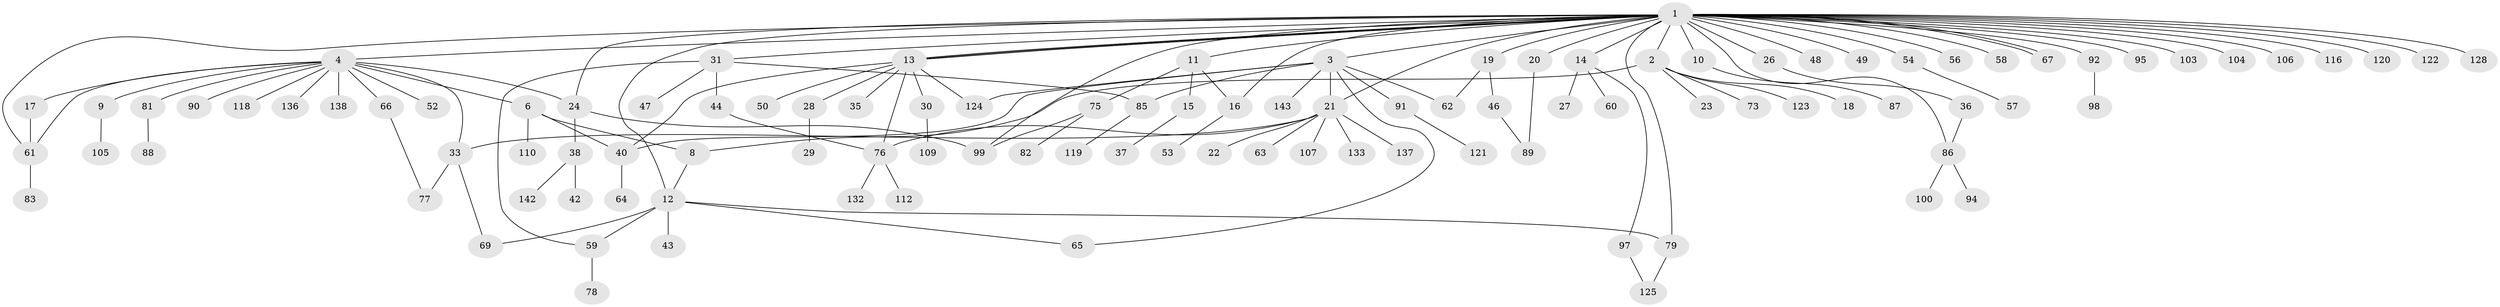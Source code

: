 // original degree distribution, {39: 0.006993006993006993, 6: 0.006993006993006993, 9: 0.013986013986013986, 10: 0.013986013986013986, 2: 0.1958041958041958, 4: 0.08391608391608392, 3: 0.13286713286713286, 7: 0.006993006993006993, 11: 0.006993006993006993, 5: 0.013986013986013986, 1: 0.5174825174825175}
// Generated by graph-tools (version 1.1) at 2025/11/02/27/25 16:11:11]
// undirected, 106 vertices, 133 edges
graph export_dot {
graph [start="1"]
  node [color=gray90,style=filled];
  1 [super="+127"];
  2 [super="+45"];
  3 [super="+55"];
  4 [super="+5"];
  6 [super="+7"];
  8 [super="+34"];
  9;
  10 [super="+32"];
  11 [super="+25"];
  12 [super="+51"];
  13 [super="+70"];
  14 [super="+80"];
  15 [super="+74"];
  16 [super="+114"];
  17 [super="+108"];
  18;
  19 [super="+113"];
  20 [super="+68"];
  21 [super="+140"];
  22 [super="+72"];
  23;
  24 [super="+126"];
  26;
  27;
  28 [super="+39"];
  29;
  30 [super="+117"];
  31 [super="+41"];
  33 [super="+139"];
  35;
  36 [super="+141"];
  37 [super="+84"];
  38;
  40;
  42;
  43;
  44;
  46;
  47;
  48;
  49;
  50;
  52;
  53;
  54;
  56;
  57;
  58;
  59;
  60;
  61 [super="+102"];
  62;
  63 [super="+96"];
  64;
  65;
  66 [super="+71"];
  67 [super="+129"];
  69;
  73;
  75 [super="+115"];
  76 [super="+101"];
  77;
  78;
  79 [super="+130"];
  81;
  82;
  83 [super="+134"];
  85;
  86;
  87;
  88;
  89 [super="+131"];
  90;
  91 [super="+93"];
  92 [super="+135"];
  94;
  95;
  97 [super="+111"];
  98;
  99;
  100;
  103;
  104;
  105;
  106;
  107;
  109;
  110;
  112;
  116;
  118;
  119;
  120;
  121;
  122;
  123;
  124;
  125;
  128;
  132;
  133;
  136;
  137;
  138;
  142;
  143;
  1 -- 2;
  1 -- 3;
  1 -- 4;
  1 -- 10;
  1 -- 11;
  1 -- 12 [weight=2];
  1 -- 13;
  1 -- 13;
  1 -- 13;
  1 -- 14;
  1 -- 16;
  1 -- 19;
  1 -- 20;
  1 -- 21;
  1 -- 24;
  1 -- 26;
  1 -- 31;
  1 -- 48;
  1 -- 49;
  1 -- 54;
  1 -- 56;
  1 -- 58;
  1 -- 61;
  1 -- 67;
  1 -- 67;
  1 -- 79;
  1 -- 86;
  1 -- 92;
  1 -- 95;
  1 -- 99;
  1 -- 103;
  1 -- 104;
  1 -- 106;
  1 -- 116;
  1 -- 120;
  1 -- 122;
  1 -- 128;
  2 -- 8;
  2 -- 18;
  2 -- 23;
  2 -- 123;
  2 -- 73;
  3 -- 21;
  3 -- 40;
  3 -- 62;
  3 -- 65;
  3 -- 85;
  3 -- 91;
  3 -- 124;
  3 -- 143;
  4 -- 6;
  4 -- 24;
  4 -- 81;
  4 -- 136;
  4 -- 138;
  4 -- 66 [weight=2];
  4 -- 9;
  4 -- 17;
  4 -- 52;
  4 -- 118;
  4 -- 90;
  4 -- 61;
  4 -- 33;
  6 -- 40;
  6 -- 8;
  6 -- 110;
  8 -- 12;
  9 -- 105;
  10 -- 87;
  11 -- 15;
  11 -- 75;
  11 -- 16;
  12 -- 43;
  12 -- 59;
  12 -- 69;
  12 -- 79;
  12 -- 65;
  13 -- 28;
  13 -- 30;
  13 -- 35;
  13 -- 40;
  13 -- 50;
  13 -- 124;
  13 -- 76;
  14 -- 27;
  14 -- 60;
  14 -- 97;
  15 -- 37;
  16 -- 53;
  17 -- 61;
  19 -- 46;
  19 -- 62;
  20 -- 89;
  21 -- 22;
  21 -- 33;
  21 -- 63;
  21 -- 107;
  21 -- 133;
  21 -- 137;
  21 -- 76;
  24 -- 38;
  24 -- 99;
  26 -- 36;
  28 -- 29;
  30 -- 109;
  31 -- 47;
  31 -- 59;
  31 -- 44;
  31 -- 85;
  33 -- 69;
  33 -- 77;
  36 -- 86;
  38 -- 42;
  38 -- 142;
  40 -- 64;
  44 -- 76;
  46 -- 89;
  54 -- 57;
  59 -- 78;
  61 -- 83;
  66 -- 77;
  75 -- 82;
  75 -- 99;
  76 -- 112;
  76 -- 132;
  79 -- 125;
  81 -- 88;
  85 -- 119;
  86 -- 94;
  86 -- 100;
  91 -- 121;
  92 -- 98;
  97 -- 125;
}
